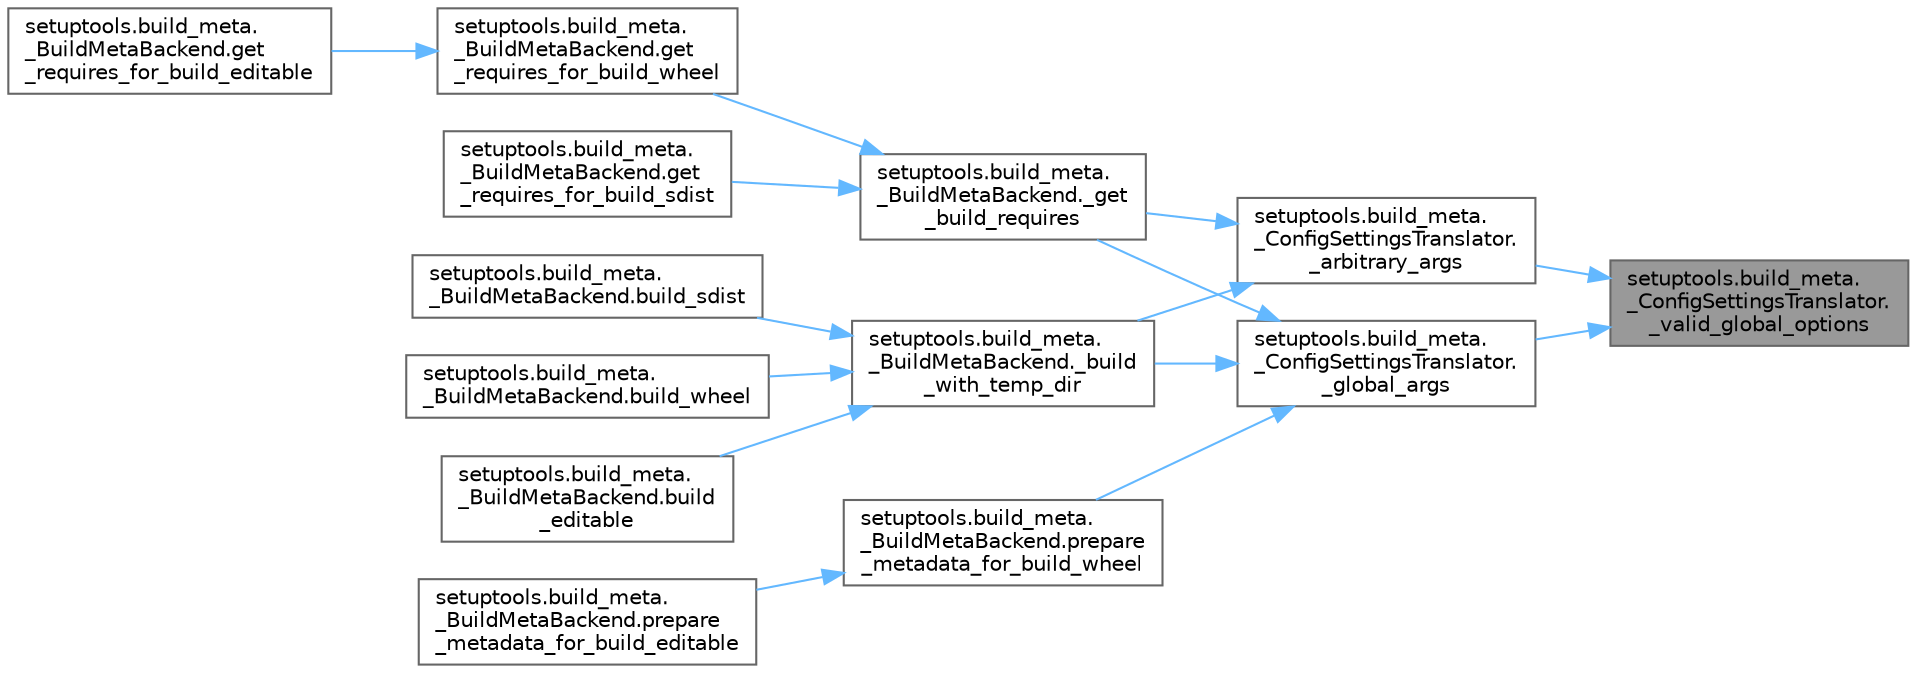 digraph "setuptools.build_meta._ConfigSettingsTranslator._valid_global_options"
{
 // LATEX_PDF_SIZE
  bgcolor="transparent";
  edge [fontname=Helvetica,fontsize=10,labelfontname=Helvetica,labelfontsize=10];
  node [fontname=Helvetica,fontsize=10,shape=box,height=0.2,width=0.4];
  rankdir="RL";
  Node1 [id="Node000001",label="setuptools.build_meta.\l_ConfigSettingsTranslator.\l_valid_global_options",height=0.2,width=0.4,color="gray40", fillcolor="grey60", style="filled", fontcolor="black",tooltip=" "];
  Node1 -> Node2 [id="edge1_Node000001_Node000002",dir="back",color="steelblue1",style="solid",tooltip=" "];
  Node2 [id="Node000002",label="setuptools.build_meta.\l_ConfigSettingsTranslator.\l_arbitrary_args",height=0.2,width=0.4,color="grey40", fillcolor="white", style="filled",URL="$classsetuptools_1_1build__meta_1_1___config_settings_translator.html#a18c73319121a754cd09ed3021fffffd3",tooltip=" "];
  Node2 -> Node3 [id="edge2_Node000002_Node000003",dir="back",color="steelblue1",style="solid",tooltip=" "];
  Node3 [id="Node000003",label="setuptools.build_meta.\l_BuildMetaBackend._build\l_with_temp_dir",height=0.2,width=0.4,color="grey40", fillcolor="white", style="filled",URL="$classsetuptools_1_1build__meta_1_1___build_meta_backend.html#a79d72fd76ea39e8cc8e7498656d03cb2",tooltip=" "];
  Node3 -> Node4 [id="edge3_Node000003_Node000004",dir="back",color="steelblue1",style="solid",tooltip=" "];
  Node4 [id="Node000004",label="setuptools.build_meta.\l_BuildMetaBackend.build\l_editable",height=0.2,width=0.4,color="grey40", fillcolor="white", style="filled",URL="$classsetuptools_1_1build__meta_1_1___build_meta_backend.html#ad4a2d82855fdbb99d13cf14eedcb1ad9",tooltip=" "];
  Node3 -> Node5 [id="edge4_Node000003_Node000005",dir="back",color="steelblue1",style="solid",tooltip=" "];
  Node5 [id="Node000005",label="setuptools.build_meta.\l_BuildMetaBackend.build_sdist",height=0.2,width=0.4,color="grey40", fillcolor="white", style="filled",URL="$classsetuptools_1_1build__meta_1_1___build_meta_backend.html#a9e7176a55311f2762f8bf61bdb5095a1",tooltip=" "];
  Node3 -> Node6 [id="edge5_Node000003_Node000006",dir="back",color="steelblue1",style="solid",tooltip=" "];
  Node6 [id="Node000006",label="setuptools.build_meta.\l_BuildMetaBackend.build_wheel",height=0.2,width=0.4,color="grey40", fillcolor="white", style="filled",URL="$classsetuptools_1_1build__meta_1_1___build_meta_backend.html#a84b1adf27d86493b4c527e8d0bff2b31",tooltip=" "];
  Node2 -> Node7 [id="edge6_Node000002_Node000007",dir="back",color="steelblue1",style="solid",tooltip=" "];
  Node7 [id="Node000007",label="setuptools.build_meta.\l_BuildMetaBackend._get\l_build_requires",height=0.2,width=0.4,color="grey40", fillcolor="white", style="filled",URL="$classsetuptools_1_1build__meta_1_1___build_meta_backend.html#a6d577175ddadfea6697d59846ae9c3d4",tooltip=" "];
  Node7 -> Node8 [id="edge7_Node000007_Node000008",dir="back",color="steelblue1",style="solid",tooltip=" "];
  Node8 [id="Node000008",label="setuptools.build_meta.\l_BuildMetaBackend.get\l_requires_for_build_sdist",height=0.2,width=0.4,color="grey40", fillcolor="white", style="filled",URL="$classsetuptools_1_1build__meta_1_1___build_meta_backend.html#a80b68c29364e8d6e80b7a414c7637bb1",tooltip=" "];
  Node7 -> Node9 [id="edge8_Node000007_Node000009",dir="back",color="steelblue1",style="solid",tooltip=" "];
  Node9 [id="Node000009",label="setuptools.build_meta.\l_BuildMetaBackend.get\l_requires_for_build_wheel",height=0.2,width=0.4,color="grey40", fillcolor="white", style="filled",URL="$classsetuptools_1_1build__meta_1_1___build_meta_backend.html#aab2cf353c3cd44e00b30a790c0287276",tooltip=" "];
  Node9 -> Node10 [id="edge9_Node000009_Node000010",dir="back",color="steelblue1",style="solid",tooltip=" "];
  Node10 [id="Node000010",label="setuptools.build_meta.\l_BuildMetaBackend.get\l_requires_for_build_editable",height=0.2,width=0.4,color="grey40", fillcolor="white", style="filled",URL="$classsetuptools_1_1build__meta_1_1___build_meta_backend.html#a300e3be6eea5dc240cf6804a4a7068cb",tooltip=" "];
  Node1 -> Node11 [id="edge10_Node000001_Node000011",dir="back",color="steelblue1",style="solid",tooltip=" "];
  Node11 [id="Node000011",label="setuptools.build_meta.\l_ConfigSettingsTranslator.\l_global_args",height=0.2,width=0.4,color="grey40", fillcolor="white", style="filled",URL="$classsetuptools_1_1build__meta_1_1___config_settings_translator.html#a84ece80d1571a64dd0bcdf35cbebb951",tooltip=" "];
  Node11 -> Node3 [id="edge11_Node000011_Node000003",dir="back",color="steelblue1",style="solid",tooltip=" "];
  Node11 -> Node7 [id="edge12_Node000011_Node000007",dir="back",color="steelblue1",style="solid",tooltip=" "];
  Node11 -> Node12 [id="edge13_Node000011_Node000012",dir="back",color="steelblue1",style="solid",tooltip=" "];
  Node12 [id="Node000012",label="setuptools.build_meta.\l_BuildMetaBackend.prepare\l_metadata_for_build_wheel",height=0.2,width=0.4,color="grey40", fillcolor="white", style="filled",URL="$classsetuptools_1_1build__meta_1_1___build_meta_backend.html#a2690cacea0d5652f5e2981b5954707e2",tooltip=" "];
  Node12 -> Node13 [id="edge14_Node000012_Node000013",dir="back",color="steelblue1",style="solid",tooltip=" "];
  Node13 [id="Node000013",label="setuptools.build_meta.\l_BuildMetaBackend.prepare\l_metadata_for_build_editable",height=0.2,width=0.4,color="grey40", fillcolor="white", style="filled",URL="$classsetuptools_1_1build__meta_1_1___build_meta_backend.html#a896d60135caf24a93735e07bdca2375f",tooltip=" "];
}
